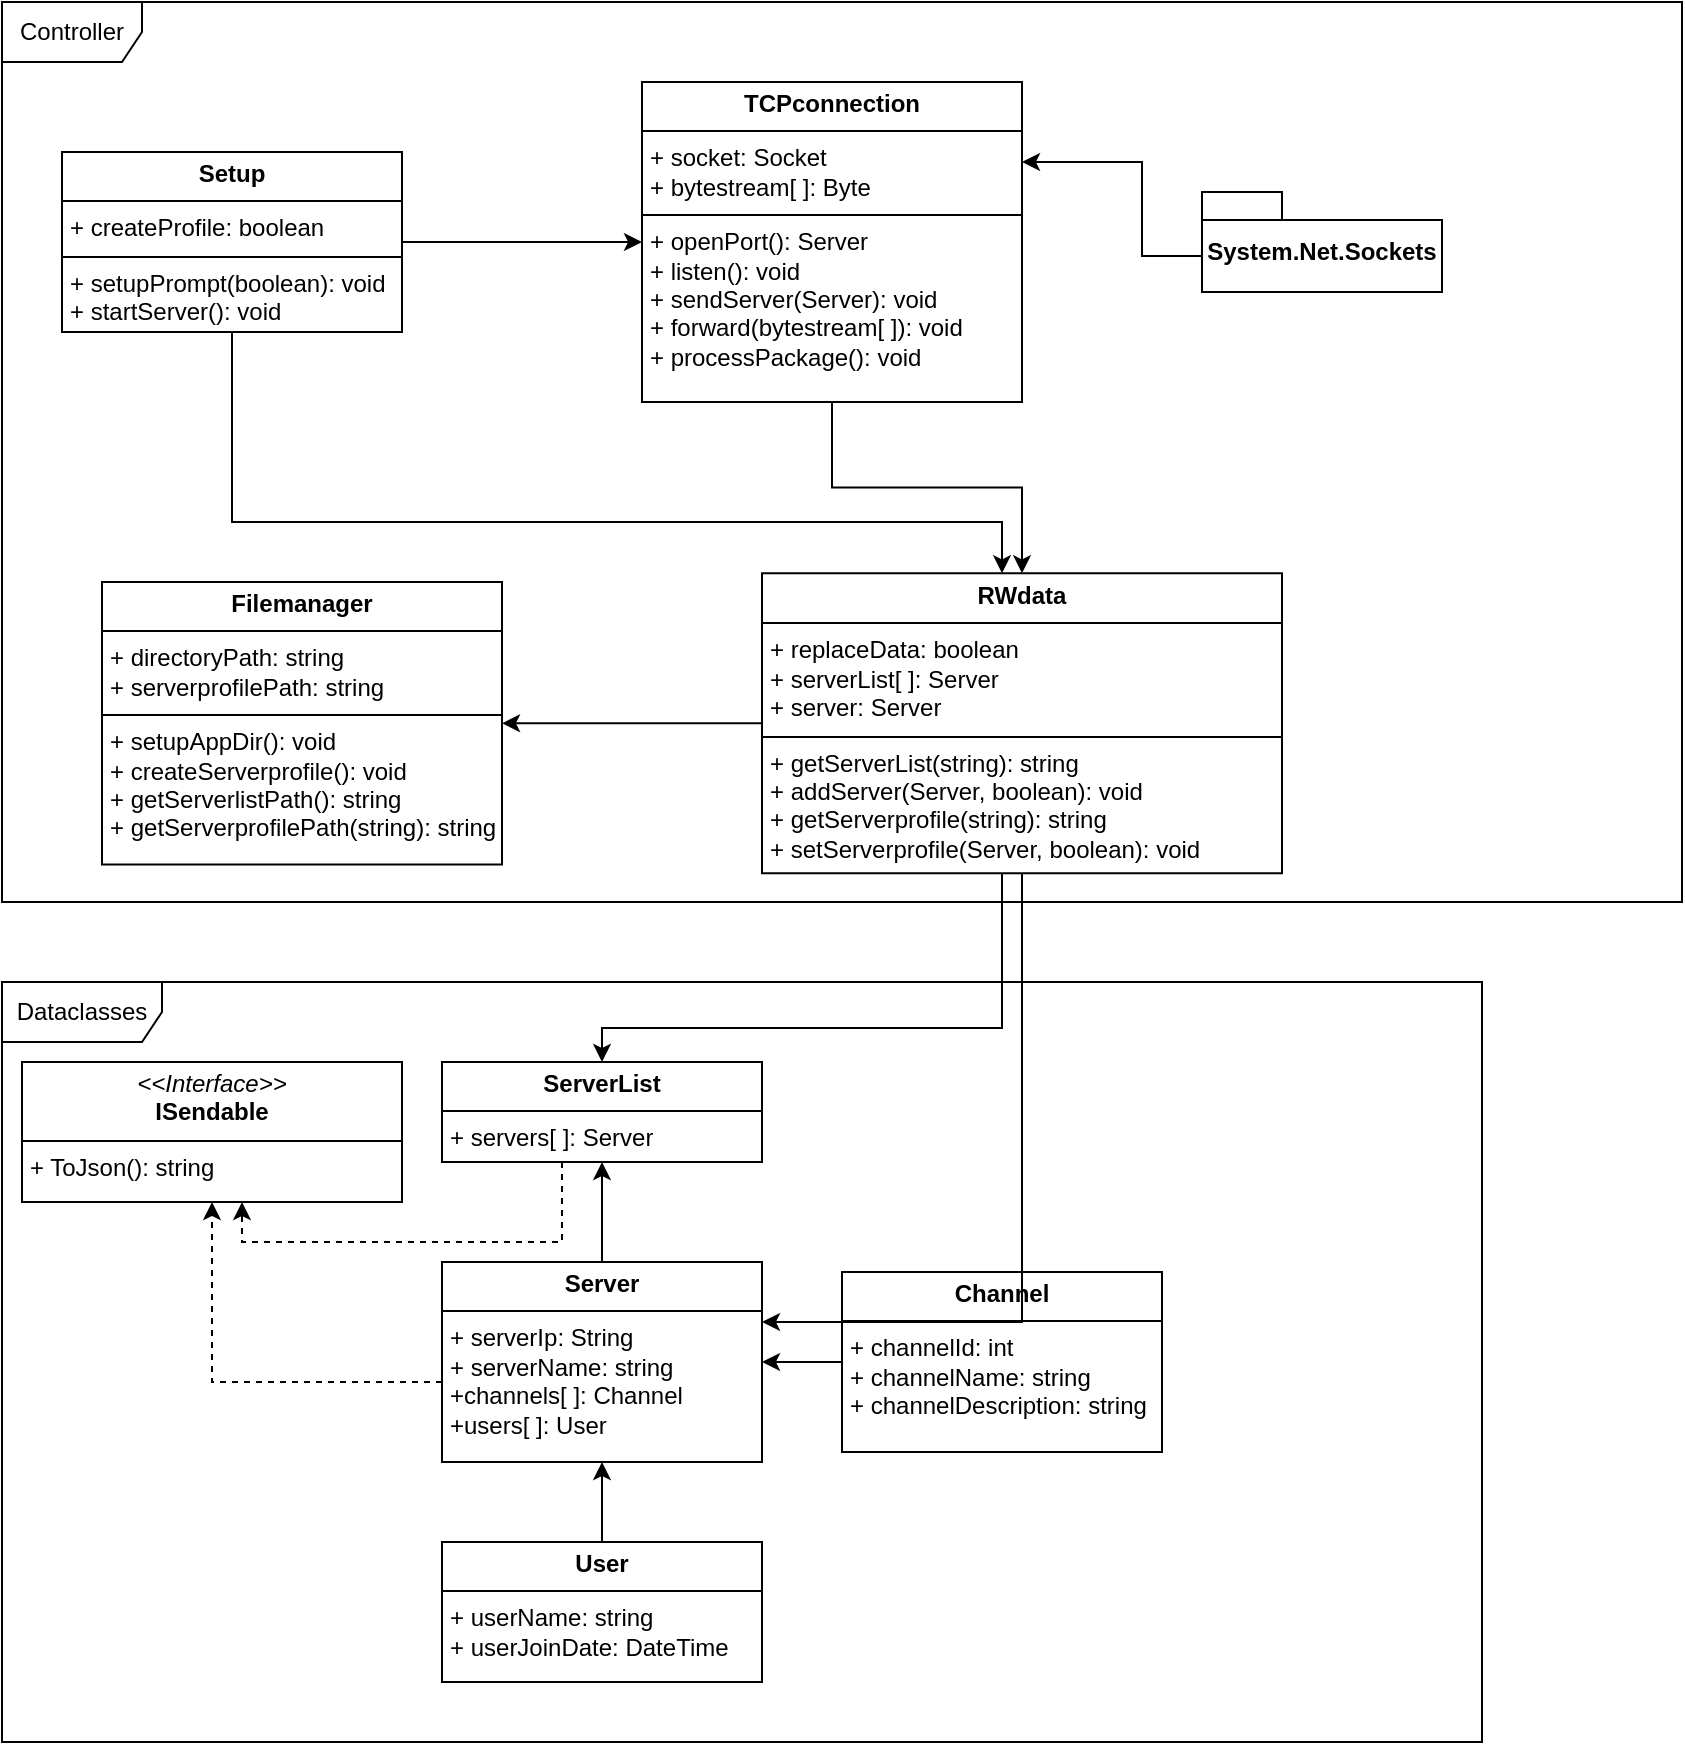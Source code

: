 <mxfile version="27.0.2">
  <diagram name="Seite-1" id="P4v7OomwkkpPDvYVgfKd">
    <mxGraphModel dx="1426" dy="875" grid="1" gridSize="10" guides="1" tooltips="1" connect="1" arrows="1" fold="1" page="1" pageScale="1" pageWidth="1920" pageHeight="1080" math="0" shadow="0">
      <root>
        <mxCell id="0" />
        <mxCell id="1" parent="0" />
        <mxCell id="ssCm9r3WGWmsyeFwZp0n-2" value="Controller" style="shape=umlFrame;whiteSpace=wrap;html=1;pointerEvents=0;width=70;height=30;" vertex="1" parent="1">
          <mxGeometry x="40" y="40" width="840" height="450" as="geometry" />
        </mxCell>
        <mxCell id="ssCm9r3WGWmsyeFwZp0n-28" style="edgeStyle=orthogonalEdgeStyle;rounded=0;orthogonalLoop=1;jettySize=auto;html=1;" edge="1" parent="1" source="ssCm9r3WGWmsyeFwZp0n-4" target="ssCm9r3WGWmsyeFwZp0n-19">
          <mxGeometry relative="1" as="geometry">
            <Array as="points">
              <mxPoint x="155" y="300" />
              <mxPoint x="540" y="300" />
            </Array>
          </mxGeometry>
        </mxCell>
        <mxCell id="ssCm9r3WGWmsyeFwZp0n-29" style="edgeStyle=orthogonalEdgeStyle;rounded=0;orthogonalLoop=1;jettySize=auto;html=1;" edge="1" parent="1" source="ssCm9r3WGWmsyeFwZp0n-4" target="ssCm9r3WGWmsyeFwZp0n-21">
          <mxGeometry relative="1" as="geometry" />
        </mxCell>
        <mxCell id="ssCm9r3WGWmsyeFwZp0n-4" value="&lt;p style=&quot;margin:0px;margin-top:4px;text-align:center;&quot;&gt;&lt;b&gt;Setup&lt;/b&gt;&lt;/p&gt;&lt;hr size=&quot;1&quot; style=&quot;border-style:solid;&quot;&gt;&lt;p style=&quot;margin:0px;margin-left:4px;&quot;&gt;+ createProfile: boolean&lt;/p&gt;&lt;hr size=&quot;1&quot; style=&quot;border-style:solid;&quot;&gt;&lt;p style=&quot;margin:0px;margin-left:4px;&quot;&gt;+ setupPrompt(boolean): void&lt;/p&gt;&lt;p style=&quot;margin:0px;margin-left:4px;&quot;&gt;+ startServer(): void&lt;/p&gt;" style="verticalAlign=top;align=left;overflow=fill;html=1;whiteSpace=wrap;" vertex="1" parent="1">
          <mxGeometry x="70" y="115" width="170" height="90" as="geometry" />
        </mxCell>
        <mxCell id="ssCm9r3WGWmsyeFwZp0n-8" value="Dataclasses" style="shape=umlFrame;whiteSpace=wrap;html=1;pointerEvents=0;width=80;height=30;" vertex="1" parent="1">
          <mxGeometry x="40" y="530" width="740" height="380" as="geometry" />
        </mxCell>
        <mxCell id="ssCm9r3WGWmsyeFwZp0n-9" value="&lt;p style=&quot;margin:0px;margin-top:4px;text-align:center;&quot;&gt;&lt;i&gt;&amp;lt;&amp;lt;Interface&amp;gt;&amp;gt;&lt;/i&gt;&lt;br&gt;&lt;b&gt;ISendable&lt;/b&gt;&lt;/p&gt;&lt;hr size=&quot;1&quot; style=&quot;border-style:solid;&quot;&gt;&lt;p style=&quot;margin:0px;margin-left:4px;&quot;&gt;&lt;/p&gt;&lt;p style=&quot;margin:0px;margin-left:4px;&quot;&gt;+ ToJson(): string&lt;br&gt;&lt;/p&gt;" style="verticalAlign=top;align=left;overflow=fill;html=1;whiteSpace=wrap;" vertex="1" parent="1">
          <mxGeometry x="50" y="570" width="190" height="70" as="geometry" />
        </mxCell>
        <mxCell id="ssCm9r3WGWmsyeFwZp0n-10" style="edgeStyle=orthogonalEdgeStyle;rounded=0;orthogonalLoop=1;jettySize=auto;html=1;" edge="1" parent="1" source="ssCm9r3WGWmsyeFwZp0n-11" target="ssCm9r3WGWmsyeFwZp0n-15">
          <mxGeometry relative="1" as="geometry" />
        </mxCell>
        <mxCell id="ssCm9r3WGWmsyeFwZp0n-11" value="&lt;p style=&quot;margin:0px;margin-top:4px;text-align:center;&quot;&gt;&lt;b&gt;User&lt;/b&gt;&lt;/p&gt;&lt;hr size=&quot;1&quot; style=&quot;border-style:solid;&quot;&gt;&lt;p style=&quot;margin:0px;margin-left:4px;&quot;&gt;+ userName: string&lt;/p&gt;&lt;p style=&quot;margin:0px;margin-left:4px;&quot;&gt;+ userJoinDate: DateTime&lt;/p&gt;&lt;p style=&quot;margin:0px;margin-left:4px;&quot;&gt;&lt;br&gt;&lt;/p&gt;" style="verticalAlign=top;align=left;overflow=fill;html=1;whiteSpace=wrap;" vertex="1" parent="1">
          <mxGeometry x="260" y="810" width="160" height="70" as="geometry" />
        </mxCell>
        <mxCell id="ssCm9r3WGWmsyeFwZp0n-12" style="edgeStyle=orthogonalEdgeStyle;rounded=0;orthogonalLoop=1;jettySize=auto;html=1;dashed=1;" edge="1" parent="1" source="ssCm9r3WGWmsyeFwZp0n-13" target="ssCm9r3WGWmsyeFwZp0n-9">
          <mxGeometry relative="1" as="geometry">
            <Array as="points">
              <mxPoint x="320" y="660" />
              <mxPoint x="160" y="660" />
            </Array>
          </mxGeometry>
        </mxCell>
        <mxCell id="ssCm9r3WGWmsyeFwZp0n-13" value="&lt;p style=&quot;margin:0px;margin-top:4px;text-align:center;&quot;&gt;&lt;b&gt;ServerList&lt;/b&gt;&lt;/p&gt;&lt;hr size=&quot;1&quot; style=&quot;border-style:solid;&quot;&gt;&lt;p style=&quot;margin:0px;margin-left:4px;&quot;&gt;+ servers[ ]: Server&lt;/p&gt;&lt;p style=&quot;margin:0px;margin-left:4px;&quot;&gt;&lt;br&gt;&lt;/p&gt;" style="verticalAlign=top;align=left;overflow=fill;html=1;whiteSpace=wrap;" vertex="1" parent="1">
          <mxGeometry x="260" y="570" width="160" height="50" as="geometry" />
        </mxCell>
        <mxCell id="ssCm9r3WGWmsyeFwZp0n-14" style="edgeStyle=orthogonalEdgeStyle;rounded=0;orthogonalLoop=1;jettySize=auto;html=1;dashed=1;" edge="1" parent="1" source="ssCm9r3WGWmsyeFwZp0n-15" target="ssCm9r3WGWmsyeFwZp0n-9">
          <mxGeometry relative="1" as="geometry">
            <Array as="points">
              <mxPoint x="145" y="730" />
            </Array>
          </mxGeometry>
        </mxCell>
        <mxCell id="ssCm9r3WGWmsyeFwZp0n-18" style="edgeStyle=orthogonalEdgeStyle;rounded=0;orthogonalLoop=1;jettySize=auto;html=1;" edge="1" parent="1" source="ssCm9r3WGWmsyeFwZp0n-15" target="ssCm9r3WGWmsyeFwZp0n-13">
          <mxGeometry relative="1" as="geometry" />
        </mxCell>
        <mxCell id="ssCm9r3WGWmsyeFwZp0n-15" value="&lt;p style=&quot;margin:0px;margin-top:4px;text-align:center;&quot;&gt;&lt;b&gt;Server&lt;/b&gt;&lt;/p&gt;&lt;hr size=&quot;1&quot; style=&quot;border-style:solid;&quot;&gt;&lt;p style=&quot;margin:0px;margin-left:4px;&quot;&gt;+ serverIp: String&lt;/p&gt;&lt;p style=&quot;margin:0px;margin-left:4px;&quot;&gt;+ serverName: string&lt;/p&gt;&lt;p style=&quot;margin:0px;margin-left:4px;&quot;&gt;+channels[ ]: Channel&lt;/p&gt;&lt;p style=&quot;margin:0px;margin-left:4px;&quot;&gt;+users[ ]: User&lt;/p&gt;" style="verticalAlign=top;align=left;overflow=fill;html=1;whiteSpace=wrap;" vertex="1" parent="1">
          <mxGeometry x="260" y="670" width="160" height="100" as="geometry" />
        </mxCell>
        <mxCell id="ssCm9r3WGWmsyeFwZp0n-16" style="edgeStyle=orthogonalEdgeStyle;rounded=0;orthogonalLoop=1;jettySize=auto;html=1;" edge="1" parent="1" source="ssCm9r3WGWmsyeFwZp0n-17" target="ssCm9r3WGWmsyeFwZp0n-15">
          <mxGeometry relative="1" as="geometry" />
        </mxCell>
        <mxCell id="ssCm9r3WGWmsyeFwZp0n-17" value="&lt;p style=&quot;margin:0px;margin-top:4px;text-align:center;&quot;&gt;&lt;b&gt;Channel&lt;/b&gt;&lt;/p&gt;&lt;hr size=&quot;1&quot; style=&quot;border-style:solid;&quot;&gt;&lt;p style=&quot;margin:0px;margin-left:4px;&quot;&gt;+ channelId: int&lt;/p&gt;&lt;p style=&quot;margin:0px;margin-left:4px;&quot;&gt;+ channelName: string&lt;/p&gt;&lt;p style=&quot;margin:0px;margin-left:4px;&quot;&gt;+ channelDescription: string&lt;br&gt;&lt;/p&gt;&lt;p style=&quot;margin:0px;margin-left:4px;&quot;&gt;&lt;br&gt;&lt;/p&gt;" style="verticalAlign=top;align=left;overflow=fill;html=1;whiteSpace=wrap;" vertex="1" parent="1">
          <mxGeometry x="460" y="675" width="160" height="90" as="geometry" />
        </mxCell>
        <mxCell id="ssCm9r3WGWmsyeFwZp0n-25" style="edgeStyle=orthogonalEdgeStyle;rounded=0;orthogonalLoop=1;jettySize=auto;html=1;" edge="1" parent="1" source="ssCm9r3WGWmsyeFwZp0n-19" target="ssCm9r3WGWmsyeFwZp0n-20">
          <mxGeometry relative="1" as="geometry" />
        </mxCell>
        <mxCell id="ssCm9r3WGWmsyeFwZp0n-26" style="edgeStyle=orthogonalEdgeStyle;rounded=0;orthogonalLoop=1;jettySize=auto;html=1;" edge="1" parent="1" source="ssCm9r3WGWmsyeFwZp0n-19" target="ssCm9r3WGWmsyeFwZp0n-15">
          <mxGeometry relative="1" as="geometry">
            <Array as="points">
              <mxPoint x="550" y="700" />
              <mxPoint x="350" y="700" />
            </Array>
          </mxGeometry>
        </mxCell>
        <mxCell id="ssCm9r3WGWmsyeFwZp0n-27" style="edgeStyle=orthogonalEdgeStyle;rounded=0;orthogonalLoop=1;jettySize=auto;html=1;" edge="1" parent="1" source="ssCm9r3WGWmsyeFwZp0n-19" target="ssCm9r3WGWmsyeFwZp0n-13">
          <mxGeometry relative="1" as="geometry">
            <Array as="points">
              <mxPoint x="540" y="553" />
              <mxPoint x="340" y="553" />
            </Array>
          </mxGeometry>
        </mxCell>
        <mxCell id="ssCm9r3WGWmsyeFwZp0n-19" value="&lt;p style=&quot;margin:0px;margin-top:4px;text-align:center;&quot;&gt;&lt;b&gt;RWdata&lt;/b&gt;&lt;/p&gt;&lt;hr size=&quot;1&quot; style=&quot;border-style:solid;&quot;&gt;&lt;p style=&quot;margin:0px;margin-left:4px;&quot;&gt;+ replaceData: boolean&lt;/p&gt;&lt;p style=&quot;margin:0px;margin-left:4px;&quot;&gt;+ serverList[ ]: Server&lt;/p&gt;&lt;p style=&quot;margin:0px;margin-left:4px;&quot;&gt;+ server: Server&lt;/p&gt;&lt;hr size=&quot;1&quot; style=&quot;border-style:solid;&quot;&gt;&lt;p style=&quot;margin:0px;margin-left:4px;&quot;&gt;+ getServerList(string): string&lt;/p&gt;&lt;p style=&quot;margin:0px;margin-left:4px;&quot;&gt;+ addServer(Server, boolean): void&lt;/p&gt;&lt;p style=&quot;margin:0px;margin-left:4px;&quot;&gt;+ getServerprofile(string): string&lt;/p&gt;&lt;p style=&quot;margin:0px;margin-left:4px;&quot;&gt;+ setServerprofile(Server, boolean): void&lt;/p&gt;&lt;p style=&quot;margin:0px;margin-left:4px;&quot;&gt;&lt;br&gt;&lt;/p&gt;" style="verticalAlign=top;align=left;overflow=fill;html=1;whiteSpace=wrap;" vertex="1" parent="1">
          <mxGeometry x="420" y="325.63" width="260" height="150" as="geometry" />
        </mxCell>
        <mxCell id="ssCm9r3WGWmsyeFwZp0n-20" value="&lt;p style=&quot;margin:0px;margin-top:4px;text-align:center;&quot;&gt;&lt;b&gt;Filemanager&lt;/b&gt;&lt;/p&gt;&lt;hr size=&quot;1&quot; style=&quot;border-style:solid;&quot;&gt;&lt;p style=&quot;margin:0px;margin-left:4px;&quot;&gt;+ directoryPath: string&lt;/p&gt;&lt;p style=&quot;margin:0px;margin-left:4px;&quot;&gt;&lt;span style=&quot;background-color: transparent; color: light-dark(rgb(0, 0, 0), rgb(255, 255, 255));&quot;&gt;+ serverprofilePath: string&lt;/span&gt;&lt;/p&gt;&lt;hr size=&quot;1&quot; style=&quot;border-style:solid;&quot;&gt;&lt;p style=&quot;margin:0px;margin-left:4px;&quot;&gt;+ setupAppDir(): void&lt;/p&gt;&lt;p style=&quot;margin:0px;margin-left:4px;&quot;&gt;+ createServerprofile(): void&lt;/p&gt;&lt;p style=&quot;margin:0px;margin-left:4px;&quot;&gt;+ getServerlistPath(): string&lt;/p&gt;&lt;p style=&quot;margin:0px;margin-left:4px;&quot;&gt;+ getServerprofilePath(string): string&lt;/p&gt;" style="verticalAlign=top;align=left;overflow=fill;html=1;whiteSpace=wrap;" vertex="1" parent="1">
          <mxGeometry x="90" y="330" width="200" height="141.25" as="geometry" />
        </mxCell>
        <mxCell id="ssCm9r3WGWmsyeFwZp0n-24" style="edgeStyle=orthogonalEdgeStyle;rounded=0;orthogonalLoop=1;jettySize=auto;html=1;" edge="1" parent="1" source="ssCm9r3WGWmsyeFwZp0n-21" target="ssCm9r3WGWmsyeFwZp0n-19">
          <mxGeometry relative="1" as="geometry" />
        </mxCell>
        <mxCell id="ssCm9r3WGWmsyeFwZp0n-21" value="&lt;p style=&quot;margin:0px;margin-top:4px;text-align:center;&quot;&gt;&lt;b&gt;TCPconnection&lt;/b&gt;&lt;/p&gt;&lt;hr size=&quot;1&quot; style=&quot;border-style:solid;&quot;&gt;&lt;p style=&quot;margin:0px;margin-left:4px;&quot;&gt;+ socket: Socket&lt;/p&gt;&lt;p style=&quot;margin:0px;margin-left:4px;&quot;&gt;+ bytestream[ ]: Byte&lt;/p&gt;&lt;hr size=&quot;1&quot; style=&quot;border-style:solid;&quot;&gt;&lt;p style=&quot;margin:0px;margin-left:4px;&quot;&gt;&lt;span style=&quot;background-color: transparent; color: light-dark(rgb(0, 0, 0), rgb(255, 255, 255));&quot;&gt;+ openPort(): Server&lt;/span&gt;&lt;/p&gt;&lt;p style=&quot;margin:0px;margin-left:4px;&quot;&gt;&lt;span style=&quot;background-color: transparent; color: light-dark(rgb(0, 0, 0), rgb(255, 255, 255));&quot;&gt;+ listen(): void&lt;/span&gt;&lt;/p&gt;&lt;p style=&quot;margin:0px;margin-left:4px;&quot;&gt;+ sendServer(Server): void&lt;/p&gt;&lt;p style=&quot;margin:0px;margin-left:4px;&quot;&gt;+ forward(bytestream[ ]): void&lt;/p&gt;&lt;p style=&quot;margin:0px;margin-left:4px;&quot;&gt;+ processPackage(): void&lt;/p&gt;" style="verticalAlign=top;align=left;overflow=fill;html=1;whiteSpace=wrap;" vertex="1" parent="1">
          <mxGeometry x="360" y="80" width="190" height="160" as="geometry" />
        </mxCell>
        <mxCell id="ssCm9r3WGWmsyeFwZp0n-22" style="edgeStyle=orthogonalEdgeStyle;rounded=0;orthogonalLoop=1;jettySize=auto;html=1;" edge="1" parent="1" source="ssCm9r3WGWmsyeFwZp0n-23" target="ssCm9r3WGWmsyeFwZp0n-21">
          <mxGeometry relative="1" as="geometry">
            <Array as="points">
              <mxPoint x="610" y="167" />
              <mxPoint x="610" y="120" />
            </Array>
          </mxGeometry>
        </mxCell>
        <mxCell id="ssCm9r3WGWmsyeFwZp0n-23" value="System.Net.Sockets" style="shape=folder;fontStyle=1;spacingTop=10;tabWidth=40;tabHeight=14;tabPosition=left;html=1;whiteSpace=wrap;" vertex="1" parent="1">
          <mxGeometry x="640" y="135" width="120" height="50" as="geometry" />
        </mxCell>
      </root>
    </mxGraphModel>
  </diagram>
</mxfile>
